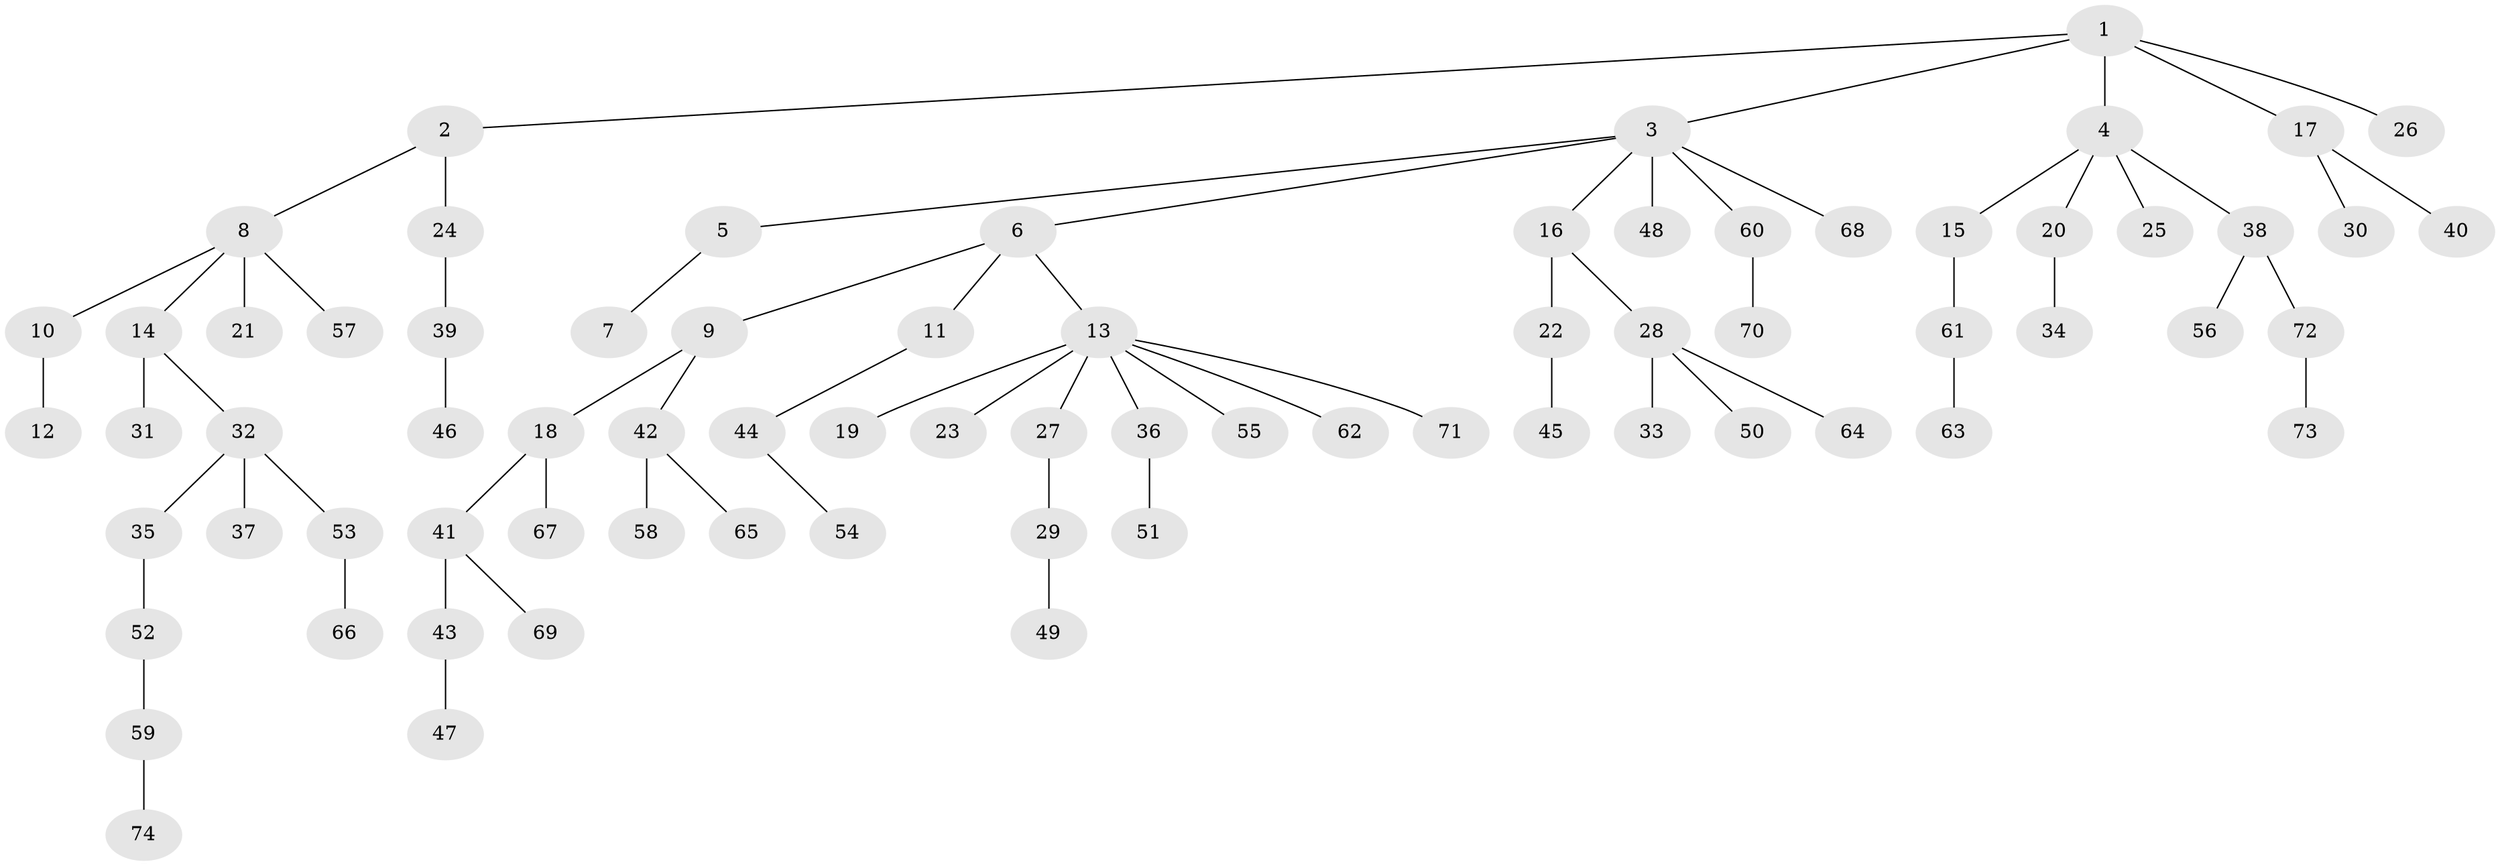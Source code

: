 // coarse degree distribution, {6: 0.0392156862745098, 7: 0.0196078431372549, 4: 0.058823529411764705, 1: 0.5882352941176471, 3: 0.058823529411764705, 2: 0.21568627450980393, 8: 0.0196078431372549}
// Generated by graph-tools (version 1.1) at 2025/19/03/04/25 18:19:25]
// undirected, 74 vertices, 73 edges
graph export_dot {
graph [start="1"]
  node [color=gray90,style=filled];
  1;
  2;
  3;
  4;
  5;
  6;
  7;
  8;
  9;
  10;
  11;
  12;
  13;
  14;
  15;
  16;
  17;
  18;
  19;
  20;
  21;
  22;
  23;
  24;
  25;
  26;
  27;
  28;
  29;
  30;
  31;
  32;
  33;
  34;
  35;
  36;
  37;
  38;
  39;
  40;
  41;
  42;
  43;
  44;
  45;
  46;
  47;
  48;
  49;
  50;
  51;
  52;
  53;
  54;
  55;
  56;
  57;
  58;
  59;
  60;
  61;
  62;
  63;
  64;
  65;
  66;
  67;
  68;
  69;
  70;
  71;
  72;
  73;
  74;
  1 -- 2;
  1 -- 3;
  1 -- 4;
  1 -- 17;
  1 -- 26;
  2 -- 8;
  2 -- 24;
  3 -- 5;
  3 -- 6;
  3 -- 16;
  3 -- 48;
  3 -- 60;
  3 -- 68;
  4 -- 15;
  4 -- 20;
  4 -- 25;
  4 -- 38;
  5 -- 7;
  6 -- 9;
  6 -- 11;
  6 -- 13;
  8 -- 10;
  8 -- 14;
  8 -- 21;
  8 -- 57;
  9 -- 18;
  9 -- 42;
  10 -- 12;
  11 -- 44;
  13 -- 19;
  13 -- 23;
  13 -- 27;
  13 -- 36;
  13 -- 55;
  13 -- 62;
  13 -- 71;
  14 -- 31;
  14 -- 32;
  15 -- 61;
  16 -- 22;
  16 -- 28;
  17 -- 30;
  17 -- 40;
  18 -- 41;
  18 -- 67;
  20 -- 34;
  22 -- 45;
  24 -- 39;
  27 -- 29;
  28 -- 33;
  28 -- 50;
  28 -- 64;
  29 -- 49;
  32 -- 35;
  32 -- 37;
  32 -- 53;
  35 -- 52;
  36 -- 51;
  38 -- 56;
  38 -- 72;
  39 -- 46;
  41 -- 43;
  41 -- 69;
  42 -- 58;
  42 -- 65;
  43 -- 47;
  44 -- 54;
  52 -- 59;
  53 -- 66;
  59 -- 74;
  60 -- 70;
  61 -- 63;
  72 -- 73;
}
